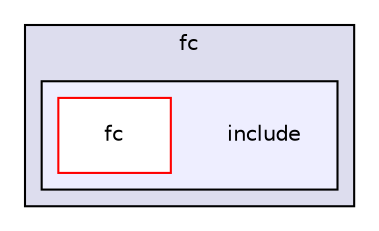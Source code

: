 digraph "libraries/fc/include" {
  compound=true
  node [ fontsize="10", fontname="Helvetica"];
  edge [ labelfontsize="10", labelfontname="Helvetica"];
  subgraph clusterdir_56daa494bb75cf236510b0cc285437d6 {
    graph [ bgcolor="#ddddee", pencolor="black", label="fc" fontname="Helvetica", fontsize="10", URL="dir_56daa494bb75cf236510b0cc285437d6.html"]
  subgraph clusterdir_1c038c3f105811b552ea4d405d1d79e4 {
    graph [ bgcolor="#eeeeff", pencolor="black", label="" URL="dir_1c038c3f105811b552ea4d405d1d79e4.html"];
    dir_1c038c3f105811b552ea4d405d1d79e4 [shape=plaintext label="include"];
    dir_353db8a1d22dbc4c8e3e6acef3c56112 [shape=box label="fc" color="red" fillcolor="white" style="filled" URL="dir_353db8a1d22dbc4c8e3e6acef3c56112.html"];
  }
  }
}
